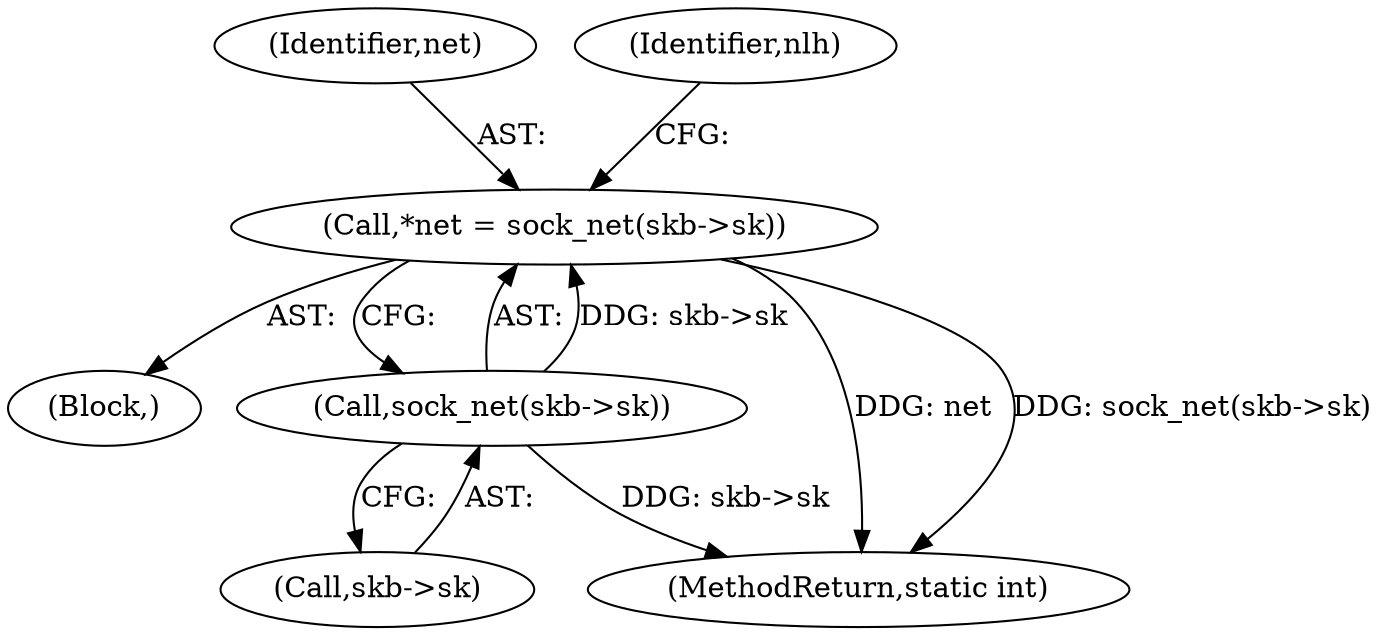 digraph "0_linux_c085c49920b2f900ba716b4ca1c1a55ece9872cc@pointer" {
"1000107" [label="(Call,*net = sock_net(skb->sk))"];
"1000109" [label="(Call,sock_net(skb->sk))"];
"1000104" [label="(Block,)"];
"1000110" [label="(Call,skb->sk)"];
"1000107" [label="(Call,*net = sock_net(skb->sk))"];
"1000242" [label="(MethodReturn,static int)"];
"1000109" [label="(Call,sock_net(skb->sk))"];
"1000108" [label="(Identifier,net)"];
"1000115" [label="(Identifier,nlh)"];
"1000107" -> "1000104"  [label="AST: "];
"1000107" -> "1000109"  [label="CFG: "];
"1000108" -> "1000107"  [label="AST: "];
"1000109" -> "1000107"  [label="AST: "];
"1000115" -> "1000107"  [label="CFG: "];
"1000107" -> "1000242"  [label="DDG: net"];
"1000107" -> "1000242"  [label="DDG: sock_net(skb->sk)"];
"1000109" -> "1000107"  [label="DDG: skb->sk"];
"1000109" -> "1000110"  [label="CFG: "];
"1000110" -> "1000109"  [label="AST: "];
"1000109" -> "1000242"  [label="DDG: skb->sk"];
}
